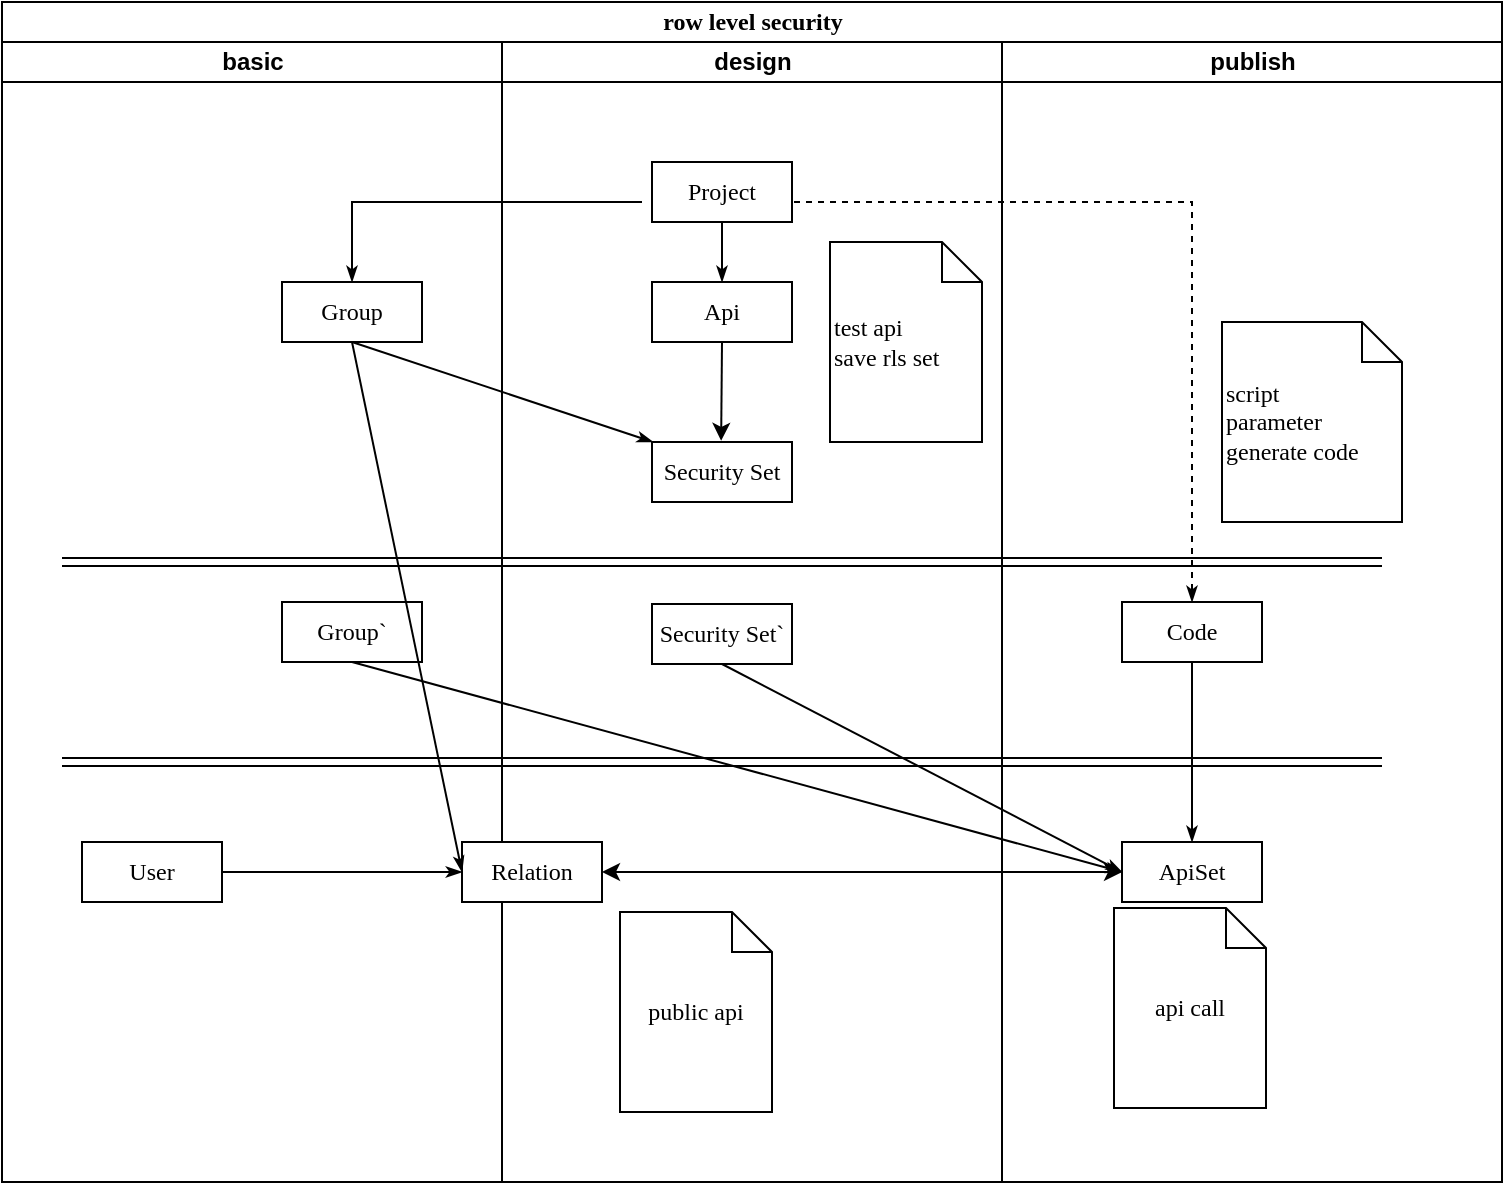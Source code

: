 <mxfile version="15.5.6" type="github">
  <diagram name="Page-1" id="0783ab3e-0a74-02c8-0abd-f7b4e66b4bec">
    <mxGraphModel dx="940" dy="619" grid="1" gridSize="10" guides="1" tooltips="1" connect="1" arrows="1" fold="1" page="1" pageScale="1" pageWidth="850" pageHeight="1100" background="none" math="0" shadow="0">
      <root>
        <mxCell id="0" />
        <mxCell id="1" parent="0" />
        <mxCell id="1c1d494c118603dd-1" value="row level security" style="swimlane;html=1;childLayout=stackLayout;startSize=20;rounded=0;shadow=0;comic=0;labelBackgroundColor=none;strokeWidth=1;fontFamily=Verdana;fontSize=12;align=center;" parent="1" vertex="1">
          <mxGeometry x="40" y="20" width="750" height="590" as="geometry" />
        </mxCell>
        <mxCell id="1c1d494c118603dd-2" value="basic" style="swimlane;html=1;startSize=20;" parent="1c1d494c118603dd-1" vertex="1">
          <mxGeometry y="20" width="250" height="570" as="geometry" />
        </mxCell>
        <mxCell id="1c1d494c118603dd-10" value="User" style="rounded=0;whiteSpace=wrap;html=1;shadow=0;comic=0;labelBackgroundColor=none;strokeWidth=1;fontFamily=Verdana;fontSize=12;align=center;arcSize=50;" parent="1c1d494c118603dd-2" vertex="1">
          <mxGeometry x="40" y="400" width="70" height="30" as="geometry" />
        </mxCell>
        <mxCell id="8BBH58_OH4WDj5hQp-kY-5" style="edgeStyle=orthogonalEdgeStyle;rounded=0;html=1;labelBackgroundColor=none;startArrow=none;startFill=0;startSize=5;endArrow=classicThin;endFill=1;endSize=5;jettySize=auto;orthogonalLoop=1;strokeWidth=1;fontFamily=Verdana;fontSize=12;entryX=0.5;entryY=0;entryDx=0;entryDy=0;" edge="1" parent="1c1d494c118603dd-2" target="8BBH58_OH4WDj5hQp-kY-6">
          <mxGeometry relative="1" as="geometry">
            <Array as="points">
              <mxPoint x="175" y="80" />
            </Array>
            <mxPoint x="320" y="80" as="sourcePoint" />
            <mxPoint x="170" y="120" as="targetPoint" />
          </mxGeometry>
        </mxCell>
        <mxCell id="8BBH58_OH4WDj5hQp-kY-6" value="Group" style="rounded=0;whiteSpace=wrap;html=1;shadow=0;comic=0;labelBackgroundColor=none;strokeWidth=1;fontFamily=Verdana;fontSize=12;align=center;arcSize=50;" vertex="1" parent="1c1d494c118603dd-2">
          <mxGeometry x="140" y="120" width="70" height="30" as="geometry" />
        </mxCell>
        <mxCell id="8BBH58_OH4WDj5hQp-kY-21" value="" style="shape=link;html=1;rounded=0;" edge="1" parent="1c1d494c118603dd-2">
          <mxGeometry width="100" relative="1" as="geometry">
            <mxPoint x="30" y="260" as="sourcePoint" />
            <mxPoint x="690" y="260" as="targetPoint" />
          </mxGeometry>
        </mxCell>
        <mxCell id="8BBH58_OH4WDj5hQp-kY-23" value="Group`" style="rounded=0;whiteSpace=wrap;html=1;shadow=0;comic=0;labelBackgroundColor=none;strokeWidth=1;fontFamily=Verdana;fontSize=12;align=center;arcSize=50;" vertex="1" parent="1c1d494c118603dd-2">
          <mxGeometry x="140" y="280" width="70" height="30" as="geometry" />
        </mxCell>
        <mxCell id="8BBH58_OH4WDj5hQp-kY-27" value="" style="shape=link;html=1;rounded=0;" edge="1" parent="1c1d494c118603dd-2">
          <mxGeometry width="100" relative="1" as="geometry">
            <mxPoint x="30" y="360" as="sourcePoint" />
            <mxPoint x="690" y="360" as="targetPoint" />
          </mxGeometry>
        </mxCell>
        <mxCell id="8BBH58_OH4WDj5hQp-kY-10" style="rounded=0;html=1;labelBackgroundColor=none;startArrow=none;startFill=0;startSize=5;endArrow=classicThin;endFill=1;endSize=5;jettySize=auto;orthogonalLoop=1;strokeWidth=1;fontFamily=Verdana;fontSize=12;entryX=0;entryY=0.5;entryDx=0;entryDy=0;exitX=1;exitY=0.5;exitDx=0;exitDy=0;" edge="1" parent="1c1d494c118603dd-1" source="1c1d494c118603dd-10" target="8BBH58_OH4WDj5hQp-kY-16">
          <mxGeometry relative="1" as="geometry">
            <mxPoint x="185" y="100" as="sourcePoint" />
            <mxPoint x="225" y="240" as="targetPoint" />
          </mxGeometry>
        </mxCell>
        <mxCell id="1c1d494c118603dd-3" value="design" style="swimlane;html=1;startSize=20;shadow=0;" parent="1c1d494c118603dd-1" vertex="1">
          <mxGeometry x="250" y="20" width="250" height="570" as="geometry" />
        </mxCell>
        <mxCell id="8BBH58_OH4WDj5hQp-kY-2" value="Project" style="rounded=0;whiteSpace=wrap;html=1;shadow=0;comic=0;labelBackgroundColor=none;strokeWidth=1;fontFamily=Verdana;fontSize=12;align=center;arcSize=50;" vertex="1" parent="1c1d494c118603dd-3">
          <mxGeometry x="75" y="60" width="70" height="30" as="geometry" />
        </mxCell>
        <mxCell id="8BBH58_OH4WDj5hQp-kY-4" value="Api" style="rounded=0;whiteSpace=wrap;html=1;shadow=0;comic=0;labelBackgroundColor=none;strokeWidth=1;fontFamily=Verdana;fontSize=12;align=center;arcSize=50;" vertex="1" parent="1c1d494c118603dd-3">
          <mxGeometry x="75" y="120" width="70" height="30" as="geometry" />
        </mxCell>
        <mxCell id="8BBH58_OH4WDj5hQp-kY-8" style="edgeStyle=orthogonalEdgeStyle;rounded=0;html=1;labelBackgroundColor=none;startArrow=none;startFill=0;startSize=5;endArrow=classicThin;endFill=1;endSize=5;jettySize=auto;orthogonalLoop=1;strokeWidth=1;fontFamily=Verdana;fontSize=12;entryX=0.5;entryY=0;entryDx=0;entryDy=0;exitX=0.5;exitY=1;exitDx=0;exitDy=0;" edge="1" parent="1c1d494c118603dd-3" source="8BBH58_OH4WDj5hQp-kY-2" target="8BBH58_OH4WDj5hQp-kY-4">
          <mxGeometry relative="1" as="geometry">
            <Array as="points">
              <mxPoint x="110" y="100" />
              <mxPoint x="110" y="100" />
            </Array>
            <mxPoint x="80" y="90" as="sourcePoint" />
            <mxPoint x="-65" y="120" as="targetPoint" />
          </mxGeometry>
        </mxCell>
        <mxCell id="8BBH58_OH4WDj5hQp-kY-11" value="" style="endArrow=classic;html=1;rounded=0;entryX=0.584;entryY=-0.02;entryDx=0;entryDy=0;entryPerimeter=0;exitX=0.5;exitY=1;exitDx=0;exitDy=0;" edge="1" parent="1c1d494c118603dd-3" source="8BBH58_OH4WDj5hQp-kY-4">
          <mxGeometry width="50" height="50" relative="1" as="geometry">
            <mxPoint x="140" y="150" as="sourcePoint" />
            <mxPoint x="109.568" y="199.4" as="targetPoint" />
          </mxGeometry>
        </mxCell>
        <mxCell id="8BBH58_OH4WDj5hQp-kY-16" value="Relation" style="rounded=0;whiteSpace=wrap;html=1;shadow=0;comic=0;labelBackgroundColor=none;strokeWidth=1;fontFamily=Verdana;fontSize=12;align=center;arcSize=50;" vertex="1" parent="1c1d494c118603dd-3">
          <mxGeometry x="-20" y="400" width="70" height="30" as="geometry" />
        </mxCell>
        <mxCell id="8BBH58_OH4WDj5hQp-kY-17" value="Security Set" style="rounded=0;whiteSpace=wrap;html=1;shadow=0;comic=0;labelBackgroundColor=none;strokeWidth=1;fontFamily=Verdana;fontSize=12;align=center;arcSize=50;" vertex="1" parent="1c1d494c118603dd-3">
          <mxGeometry x="75" y="200" width="70" height="30" as="geometry" />
        </mxCell>
        <mxCell id="8BBH58_OH4WDj5hQp-kY-22" value="Security Set`" style="rounded=0;whiteSpace=wrap;html=1;shadow=0;comic=0;labelBackgroundColor=none;strokeWidth=1;fontFamily=Verdana;fontSize=12;align=center;arcSize=50;" vertex="1" parent="1c1d494c118603dd-3">
          <mxGeometry x="75" y="281" width="70" height="30" as="geometry" />
        </mxCell>
        <mxCell id="8BBH58_OH4WDj5hQp-kY-26" value="test api&lt;br&gt;save rls set&lt;br&gt;" style="shape=note;whiteSpace=wrap;html=1;rounded=0;shadow=0;comic=0;labelBackgroundColor=none;strokeWidth=1;fontFamily=Verdana;fontSize=12;align=left;size=20;" vertex="1" parent="1c1d494c118603dd-3">
          <mxGeometry x="164" y="100" width="76" height="100" as="geometry" />
        </mxCell>
        <mxCell id="8BBH58_OH4WDj5hQp-kY-40" value="public api" style="shape=note;whiteSpace=wrap;html=1;rounded=0;shadow=0;comic=0;labelBackgroundColor=none;strokeWidth=1;fontFamily=Verdana;fontSize=12;align=center;size=20;" vertex="1" parent="1c1d494c118603dd-3">
          <mxGeometry x="59" y="435" width="76" height="100" as="geometry" />
        </mxCell>
        <mxCell id="1c1d494c118603dd-4" value="publish" style="swimlane;html=1;startSize=20;" parent="1c1d494c118603dd-1" vertex="1">
          <mxGeometry x="500" y="20" width="250" height="570" as="geometry" />
        </mxCell>
        <mxCell id="1c1d494c118603dd-33" style="rounded=0;html=1;labelBackgroundColor=none;startArrow=none;startFill=0;startSize=5;endArrow=classicThin;endFill=1;endSize=5;jettySize=auto;orthogonalLoop=1;strokeWidth=1;fontFamily=Verdana;fontSize=12" parent="1c1d494c118603dd-4" source="8BBH58_OH4WDj5hQp-kY-13" target="1c1d494c118603dd-9" edge="1">
          <mxGeometry relative="1" as="geometry">
            <mxPoint x="95" y="138" as="sourcePoint" />
          </mxGeometry>
        </mxCell>
        <mxCell id="1c1d494c118603dd-9" value="ApiSet" style="rounded=0;whiteSpace=wrap;html=1;shadow=0;comic=0;labelBackgroundColor=none;strokeWidth=1;fontFamily=Verdana;fontSize=12;align=center;arcSize=50;" parent="1c1d494c118603dd-4" vertex="1">
          <mxGeometry x="60" y="400" width="70" height="30" as="geometry" />
        </mxCell>
        <mxCell id="8BBH58_OH4WDj5hQp-kY-13" value="Code" style="rounded=0;whiteSpace=wrap;html=1;shadow=0;comic=0;labelBackgroundColor=none;strokeWidth=1;fontFamily=Verdana;fontSize=12;align=center;arcSize=50;" vertex="1" parent="1c1d494c118603dd-4">
          <mxGeometry x="60" y="280" width="70" height="30" as="geometry" />
        </mxCell>
        <mxCell id="8BBH58_OH4WDj5hQp-kY-28" value="script&lt;br&gt;parameter&lt;br&gt;generate code" style="shape=note;whiteSpace=wrap;html=1;rounded=0;shadow=0;comic=0;labelBackgroundColor=none;strokeWidth=1;fontFamily=Verdana;fontSize=12;align=left;size=20;" vertex="1" parent="1c1d494c118603dd-4">
          <mxGeometry x="110" y="140" width="90" height="100" as="geometry" />
        </mxCell>
        <mxCell id="8BBH58_OH4WDj5hQp-kY-41" value="api call" style="shape=note;whiteSpace=wrap;html=1;rounded=0;shadow=0;comic=0;labelBackgroundColor=none;strokeWidth=1;fontFamily=Verdana;fontSize=12;align=center;size=20;" vertex="1" parent="1c1d494c118603dd-4">
          <mxGeometry x="56" y="433" width="76" height="100" as="geometry" />
        </mxCell>
        <mxCell id="1c1d494c118603dd-29" style="edgeStyle=orthogonalEdgeStyle;rounded=0;html=1;labelBackgroundColor=none;startArrow=none;startFill=0;startSize=5;endArrow=classicThin;endFill=1;endSize=5;jettySize=auto;orthogonalLoop=1;strokeWidth=1;fontFamily=Verdana;fontSize=12;exitX=1;exitY=0.5;exitDx=0;exitDy=0;entryX=0.5;entryY=0;entryDx=0;entryDy=0;dashed=1;" parent="1c1d494c118603dd-1" source="8BBH58_OH4WDj5hQp-kY-2" target="8BBH58_OH4WDj5hQp-kY-13" edge="1">
          <mxGeometry relative="1" as="geometry">
            <Array as="points">
              <mxPoint x="395" y="100" />
              <mxPoint x="595" y="100" />
            </Array>
            <mxPoint x="420" y="110" as="sourcePoint" />
            <mxPoint x="595" y="128" as="targetPoint" />
          </mxGeometry>
        </mxCell>
        <mxCell id="8BBH58_OH4WDj5hQp-kY-9" style="rounded=0;html=1;labelBackgroundColor=none;startArrow=none;startFill=0;startSize=5;endArrow=classicThin;endFill=1;endSize=5;jettySize=auto;orthogonalLoop=1;strokeWidth=1;fontFamily=Verdana;fontSize=12;exitX=0.5;exitY=1;exitDx=0;exitDy=0;entryX=0;entryY=0.5;entryDx=0;entryDy=0;" edge="1" parent="1c1d494c118603dd-1" source="8BBH58_OH4WDj5hQp-kY-6" target="8BBH58_OH4WDj5hQp-kY-16">
          <mxGeometry relative="1" as="geometry">
            <mxPoint x="482.75" y="168" as="sourcePoint" />
            <mxPoint x="225" y="280" as="targetPoint" />
          </mxGeometry>
        </mxCell>
        <mxCell id="8BBH58_OH4WDj5hQp-kY-12" style="rounded=0;html=1;labelBackgroundColor=none;startArrow=none;startFill=0;startSize=5;endArrow=classicThin;endFill=1;endSize=5;jettySize=auto;orthogonalLoop=1;strokeWidth=1;fontFamily=Verdana;fontSize=12;exitX=0.5;exitY=1;exitDx=0;exitDy=0;entryX=0.25;entryY=0;entryDx=0;entryDy=0;" edge="1" parent="1c1d494c118603dd-1" source="8BBH58_OH4WDj5hQp-kY-6">
          <mxGeometry relative="1" as="geometry">
            <mxPoint x="185" y="170" as="sourcePoint" />
            <mxPoint x="325.5" y="220" as="targetPoint" />
          </mxGeometry>
        </mxCell>
        <mxCell id="1c1d494c118603dd-39" style="edgeStyle=none;rounded=0;html=1;labelBackgroundColor=none;startArrow=none;startFill=0;startSize=5;endArrow=classicThin;endFill=1;endSize=5;jettySize=auto;orthogonalLoop=1;strokeWidth=1;fontFamily=Verdana;fontSize=12;entryX=0;entryY=0.5;entryDx=0;entryDy=0;exitX=0.5;exitY=1;exitDx=0;exitDy=0;" parent="1c1d494c118603dd-1" source="8BBH58_OH4WDj5hQp-kY-22" target="1c1d494c118603dd-9" edge="1">
          <mxGeometry relative="1" as="geometry">
            <mxPoint x="363.513" y="390" as="sourcePoint" />
          </mxGeometry>
        </mxCell>
        <mxCell id="8BBH58_OH4WDj5hQp-kY-24" style="edgeStyle=none;rounded=0;html=1;labelBackgroundColor=none;startArrow=none;startFill=0;startSize=5;endArrow=classicThin;endFill=1;endSize=5;jettySize=auto;orthogonalLoop=1;strokeWidth=1;fontFamily=Verdana;fontSize=12;exitX=0.5;exitY=1;exitDx=0;exitDy=0;" edge="1" parent="1c1d494c118603dd-1" source="8BBH58_OH4WDj5hQp-kY-23">
          <mxGeometry relative="1" as="geometry">
            <mxPoint x="370" y="341" as="sourcePoint" />
            <mxPoint x="560" y="435" as="targetPoint" />
          </mxGeometry>
        </mxCell>
        <mxCell id="8BBH58_OH4WDj5hQp-kY-30" value="" style="endArrow=classic;startArrow=classic;html=1;rounded=0;exitX=1;exitY=0.5;exitDx=0;exitDy=0;entryX=0;entryY=0.5;entryDx=0;entryDy=0;" edge="1" parent="1c1d494c118603dd-1" source="8BBH58_OH4WDj5hQp-kY-16" target="1c1d494c118603dd-9">
          <mxGeometry width="50" height="50" relative="1" as="geometry">
            <mxPoint x="370" y="490" as="sourcePoint" />
            <mxPoint x="420" y="440" as="targetPoint" />
          </mxGeometry>
        </mxCell>
      </root>
    </mxGraphModel>
  </diagram>
</mxfile>
